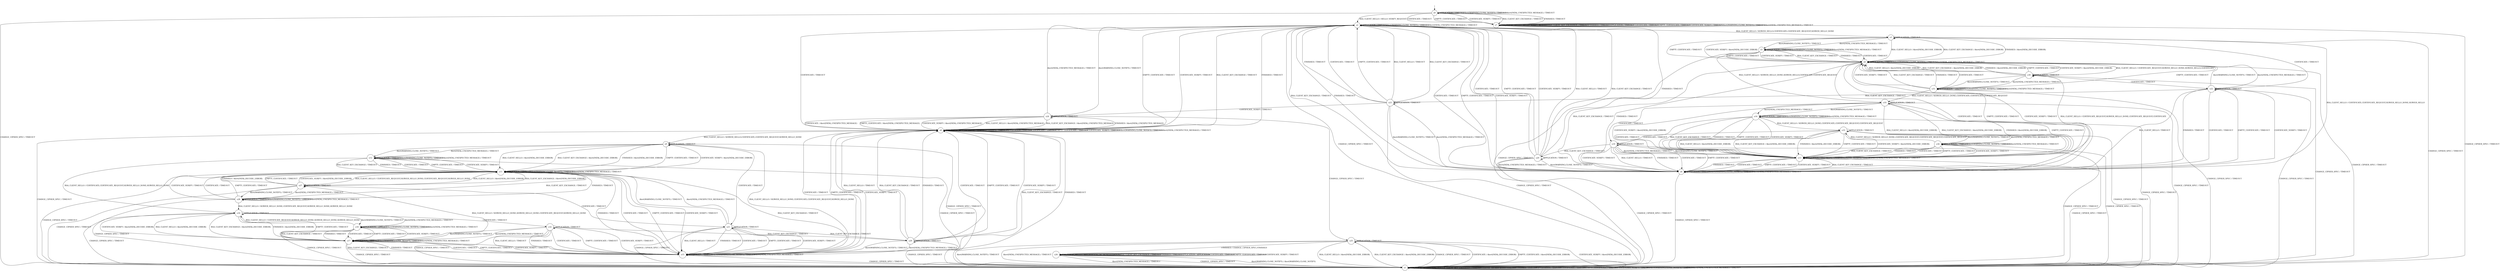 digraph g {
__start0 [label="" shape="none"];

	s0 [shape="circle" label="s0"];
	s1 [shape="circle" label="s1"];
	s2 [shape="circle" label="s2"];
	s3 [shape="circle" label="s3"];
	s4 [shape="circle" label="s4"];
	s5 [shape="circle" label="s5"];
	s6 [shape="circle" label="s6"];
	s7 [shape="circle" label="s7"];
	s8 [shape="circle" label="s8"];
	s9 [shape="circle" label="s9"];
	s10 [shape="circle" label="s10"];
	s11 [shape="circle" label="s11"];
	s12 [shape="circle" label="s12"];
	s13 [shape="circle" label="s13"];
	s14 [shape="circle" label="s14"];
	s15 [shape="circle" label="s15"];
	s16 [shape="circle" label="s16"];
	s17 [shape="circle" label="s17"];
	s18 [shape="circle" label="s18"];
	s19 [shape="circle" label="s19"];
	s20 [shape="circle" label="s20"];
	s21 [shape="circle" label="s21"];
	s22 [shape="circle" label="s22"];
	s23 [shape="circle" label="s23"];
	s24 [shape="circle" label="s24"];
	s25 [shape="circle" label="s25"];
	s26 [shape="circle" label="s26"];
	s27 [shape="circle" label="s27"];
	s28 [shape="circle" label="s28"];
	s29 [shape="circle" label="s29"];
	s30 [shape="circle" label="s30"];
	s31 [shape="circle" label="s31"];
	s32 [shape="circle" label="s32"];
	s33 [shape="circle" label="s33"];
	s34 [shape="circle" label="s34"];
	s0 -> s2 [label="RSA_CLIENT_HELLO / HELLO_VERIFY_REQUEST"];
	s0 -> s7 [label="RSA_CLIENT_KEY_EXCHANGE / TIMEOUT"];
	s0 -> s1 [label="CHANGE_CIPHER_SPEC / TIMEOUT"];
	s0 -> s7 [label="FINISHED / TIMEOUT"];
	s0 -> s0 [label="APPLICATION / TIMEOUT"];
	s0 -> s7 [label="CERTIFICATE / TIMEOUT"];
	s0 -> s7 [label="EMPTY_CERTIFICATE / TIMEOUT"];
	s0 -> s7 [label="CERTIFICATE_VERIFY / TIMEOUT"];
	s0 -> s0 [label="Alert(WARNING,CLOSE_NOTIFY) / TIMEOUT"];
	s0 -> s0 [label="Alert(FATAL,UNEXPECTED_MESSAGE) / TIMEOUT"];
	s1 -> s1 [label="RSA_CLIENT_HELLO / TIMEOUT"];
	s1 -> s1 [label="RSA_CLIENT_KEY_EXCHANGE / TIMEOUT"];
	s1 -> s1 [label="CHANGE_CIPHER_SPEC / TIMEOUT"];
	s1 -> s1 [label="FINISHED / TIMEOUT"];
	s1 -> s1 [label="APPLICATION / TIMEOUT"];
	s1 -> s1 [label="CERTIFICATE / TIMEOUT"];
	s1 -> s1 [label="EMPTY_CERTIFICATE / TIMEOUT"];
	s1 -> s1 [label="CERTIFICATE_VERIFY / TIMEOUT"];
	s1 -> s1 [label="Alert(WARNING,CLOSE_NOTIFY) / TIMEOUT"];
	s1 -> s1 [label="Alert(FATAL,UNEXPECTED_MESSAGE) / TIMEOUT"];
	s2 -> s3 [label="RSA_CLIENT_HELLO / SERVER_HELLO,CERTIFICATE,CERTIFICATE_REQUEST,SERVER_HELLO_DONE"];
	s2 -> s8 [label="RSA_CLIENT_KEY_EXCHANGE / TIMEOUT"];
	s2 -> s1 [label="CHANGE_CIPHER_SPEC / TIMEOUT"];
	s2 -> s8 [label="FINISHED / TIMEOUT"];
	s2 -> s2 [label="APPLICATION / TIMEOUT"];
	s2 -> s8 [label="CERTIFICATE / TIMEOUT"];
	s2 -> s8 [label="EMPTY_CERTIFICATE / TIMEOUT"];
	s2 -> s8 [label="CERTIFICATE_VERIFY / TIMEOUT"];
	s2 -> s2 [label="Alert(WARNING,CLOSE_NOTIFY) / TIMEOUT"];
	s2 -> s2 [label="Alert(FATAL,UNEXPECTED_MESSAGE) / TIMEOUT"];
	s3 -> s4 [label="RSA_CLIENT_HELLO / Alert(FATAL,DECODE_ERROR)"];
	s3 -> s4 [label="RSA_CLIENT_KEY_EXCHANGE / Alert(FATAL,DECODE_ERROR)"];
	s3 -> s1 [label="CHANGE_CIPHER_SPEC / TIMEOUT"];
	s3 -> s4 [label="FINISHED / Alert(FATAL,DECODE_ERROR)"];
	s3 -> s3 [label="APPLICATION / TIMEOUT"];
	s3 -> s22 [label="CERTIFICATE / TIMEOUT"];
	s3 -> s4 [label="EMPTY_CERTIFICATE / TIMEOUT"];
	s3 -> s4 [label="CERTIFICATE_VERIFY / Alert(FATAL,DECODE_ERROR)"];
	s3 -> s5 [label="Alert(WARNING,CLOSE_NOTIFY) / TIMEOUT"];
	s3 -> s5 [label="Alert(FATAL,UNEXPECTED_MESSAGE) / TIMEOUT"];
	s4 -> s30 [label="RSA_CLIENT_HELLO / CERTIFICATE_REQUEST,SERVER_HELLO_DONE,SERVER_HELLO,CERTIFICATE"];
	s4 -> s6 [label="RSA_CLIENT_KEY_EXCHANGE / TIMEOUT"];
	s4 -> s1 [label="CHANGE_CIPHER_SPEC / TIMEOUT"];
	s4 -> s6 [label="FINISHED / TIMEOUT"];
	s4 -> s4 [label="APPLICATION / TIMEOUT"];
	s4 -> s6 [label="CERTIFICATE / TIMEOUT"];
	s4 -> s6 [label="EMPTY_CERTIFICATE / TIMEOUT"];
	s4 -> s6 [label="CERTIFICATE_VERIFY / TIMEOUT"];
	s4 -> s4 [label="Alert(WARNING,CLOSE_NOTIFY) / TIMEOUT"];
	s4 -> s4 [label="Alert(FATAL,UNEXPECTED_MESSAGE) / TIMEOUT"];
	s5 -> s10 [label="RSA_CLIENT_HELLO / SERVER_HELLO_DONE,SERVER_HELLO,CERTIFICATE,CERTIFICATE_REQUEST"];
	s5 -> s4 [label="RSA_CLIENT_KEY_EXCHANGE / TIMEOUT"];
	s5 -> s1 [label="CHANGE_CIPHER_SPEC / TIMEOUT"];
	s5 -> s4 [label="FINISHED / TIMEOUT"];
	s5 -> s5 [label="APPLICATION / TIMEOUT"];
	s5 -> s4 [label="CERTIFICATE / TIMEOUT"];
	s5 -> s4 [label="EMPTY_CERTIFICATE / TIMEOUT"];
	s5 -> s4 [label="CERTIFICATE_VERIFY / TIMEOUT"];
	s5 -> s5 [label="Alert(WARNING,CLOSE_NOTIFY) / TIMEOUT"];
	s5 -> s5 [label="Alert(FATAL,UNEXPECTED_MESSAGE) / TIMEOUT"];
	s6 -> s3 [label="RSA_CLIENT_HELLO / CERTIFICATE,CERTIFICATE_REQUEST,SERVER_HELLO_DONE,SERVER_HELLO"];
	s6 -> s2 [label="RSA_CLIENT_KEY_EXCHANGE / TIMEOUT"];
	s6 -> s1 [label="CHANGE_CIPHER_SPEC / TIMEOUT"];
	s6 -> s2 [label="FINISHED / TIMEOUT"];
	s6 -> s6 [label="APPLICATION / TIMEOUT"];
	s6 -> s2 [label="CERTIFICATE / TIMEOUT"];
	s6 -> s2 [label="EMPTY_CERTIFICATE / TIMEOUT"];
	s6 -> s2 [label="CERTIFICATE_VERIFY / TIMEOUT"];
	s6 -> s6 [label="Alert(WARNING,CLOSE_NOTIFY) / TIMEOUT"];
	s6 -> s6 [label="Alert(FATAL,UNEXPECTED_MESSAGE) / TIMEOUT"];
	s7 -> s7 [label="RSA_CLIENT_HELLO / HELLO_VERIFY_REQUEST"];
	s7 -> s7 [label="RSA_CLIENT_KEY_EXCHANGE / TIMEOUT"];
	s7 -> s1 [label="CHANGE_CIPHER_SPEC / TIMEOUT"];
	s7 -> s7 [label="FINISHED / TIMEOUT"];
	s7 -> s7 [label="APPLICATION / TIMEOUT"];
	s7 -> s7 [label="CERTIFICATE / TIMEOUT"];
	s7 -> s7 [label="EMPTY_CERTIFICATE / TIMEOUT"];
	s7 -> s7 [label="CERTIFICATE_VERIFY / TIMEOUT"];
	s7 -> s7 [label="Alert(WARNING,CLOSE_NOTIFY) / TIMEOUT"];
	s7 -> s7 [label="Alert(FATAL,UNEXPECTED_MESSAGE) / TIMEOUT"];
	s8 -> s9 [label="RSA_CLIENT_HELLO / SERVER_HELLO,CERTIFICATE,CERTIFICATE_REQUEST,SERVER_HELLO_DONE"];
	s8 -> s8 [label="RSA_CLIENT_KEY_EXCHANGE / TIMEOUT"];
	s8 -> s1 [label="CHANGE_CIPHER_SPEC / TIMEOUT"];
	s8 -> s8 [label="FINISHED / TIMEOUT"];
	s8 -> s8 [label="APPLICATION / TIMEOUT"];
	s8 -> s8 [label="CERTIFICATE / TIMEOUT"];
	s8 -> s8 [label="EMPTY_CERTIFICATE / TIMEOUT"];
	s8 -> s8 [label="CERTIFICATE_VERIFY / TIMEOUT"];
	s8 -> s8 [label="Alert(WARNING,CLOSE_NOTIFY) / TIMEOUT"];
	s8 -> s8 [label="Alert(FATAL,UNEXPECTED_MESSAGE) / TIMEOUT"];
	s9 -> s11 [label="RSA_CLIENT_HELLO / Alert(FATAL,DECODE_ERROR)"];
	s9 -> s11 [label="RSA_CLIENT_KEY_EXCHANGE / Alert(FATAL,DECODE_ERROR)"];
	s9 -> s1 [label="CHANGE_CIPHER_SPEC / TIMEOUT"];
	s9 -> s11 [label="FINISHED / Alert(FATAL,DECODE_ERROR)"];
	s9 -> s9 [label="APPLICATION / TIMEOUT"];
	s9 -> s21 [label="CERTIFICATE / TIMEOUT"];
	s9 -> s11 [label="EMPTY_CERTIFICATE / TIMEOUT"];
	s9 -> s11 [label="CERTIFICATE_VERIFY / Alert(FATAL,DECODE_ERROR)"];
	s9 -> s12 [label="Alert(WARNING,CLOSE_NOTIFY) / TIMEOUT"];
	s9 -> s12 [label="Alert(FATAL,UNEXPECTED_MESSAGE) / TIMEOUT"];
	s10 -> s13 [label="RSA_CLIENT_HELLO / Alert(FATAL,DECODE_ERROR)"];
	s10 -> s13 [label="RSA_CLIENT_KEY_EXCHANGE / Alert(FATAL,DECODE_ERROR)"];
	s10 -> s1 [label="CHANGE_CIPHER_SPEC / TIMEOUT"];
	s10 -> s13 [label="FINISHED / Alert(FATAL,DECODE_ERROR)"];
	s10 -> s10 [label="APPLICATION / TIMEOUT"];
	s10 -> s19 [label="CERTIFICATE / TIMEOUT"];
	s10 -> s13 [label="EMPTY_CERTIFICATE / TIMEOUT"];
	s10 -> s13 [label="CERTIFICATE_VERIFY / Alert(FATAL,DECODE_ERROR)"];
	s10 -> s14 [label="Alert(WARNING,CLOSE_NOTIFY) / TIMEOUT"];
	s10 -> s14 [label="Alert(FATAL,UNEXPECTED_MESSAGE) / TIMEOUT"];
	s11 -> s27 [label="RSA_CLIENT_HELLO / CERTIFICATE_REQUEST,SERVER_HELLO_DONE,CERTIFICATE_REQUEST,SERVER_HELLO_DONE"];
	s11 -> s15 [label="RSA_CLIENT_KEY_EXCHANGE / TIMEOUT"];
	s11 -> s1 [label="CHANGE_CIPHER_SPEC / TIMEOUT"];
	s11 -> s15 [label="FINISHED / TIMEOUT"];
	s11 -> s11 [label="APPLICATION / TIMEOUT"];
	s11 -> s15 [label="CERTIFICATE / TIMEOUT"];
	s11 -> s15 [label="EMPTY_CERTIFICATE / TIMEOUT"];
	s11 -> s15 [label="CERTIFICATE_VERIFY / TIMEOUT"];
	s11 -> s11 [label="Alert(WARNING,CLOSE_NOTIFY) / TIMEOUT"];
	s11 -> s11 [label="Alert(FATAL,UNEXPECTED_MESSAGE) / TIMEOUT"];
	s12 -> s16 [label="RSA_CLIENT_HELLO / CERTIFICATE,CERTIFICATE_REQUEST,SERVER_HELLO_DONE,SERVER_HELLO_DONE"];
	s12 -> s11 [label="RSA_CLIENT_KEY_EXCHANGE / TIMEOUT"];
	s12 -> s1 [label="CHANGE_CIPHER_SPEC / TIMEOUT"];
	s12 -> s11 [label="FINISHED / TIMEOUT"];
	s12 -> s12 [label="APPLICATION / TIMEOUT"];
	s12 -> s11 [label="CERTIFICATE / TIMEOUT"];
	s12 -> s11 [label="EMPTY_CERTIFICATE / TIMEOUT"];
	s12 -> s11 [label="CERTIFICATE_VERIFY / TIMEOUT"];
	s12 -> s12 [label="Alert(WARNING,CLOSE_NOTIFY) / TIMEOUT"];
	s12 -> s12 [label="Alert(FATAL,UNEXPECTED_MESSAGE) / TIMEOUT"];
	s13 -> s30 [label="RSA_CLIENT_HELLO / CERTIFICATE_REQUEST,SERVER_HELLO_DONE,CERTIFICATE_REQUEST,CERTIFICATE"];
	s13 -> s6 [label="RSA_CLIENT_KEY_EXCHANGE / TIMEOUT"];
	s13 -> s1 [label="CHANGE_CIPHER_SPEC / TIMEOUT"];
	s13 -> s6 [label="FINISHED / TIMEOUT"];
	s13 -> s13 [label="APPLICATION / TIMEOUT"];
	s13 -> s6 [label="CERTIFICATE / TIMEOUT"];
	s13 -> s6 [label="EMPTY_CERTIFICATE / TIMEOUT"];
	s13 -> s6 [label="CERTIFICATE_VERIFY / TIMEOUT"];
	s13 -> s13 [label="Alert(WARNING,CLOSE_NOTIFY) / TIMEOUT"];
	s13 -> s13 [label="Alert(FATAL,UNEXPECTED_MESSAGE) / TIMEOUT"];
	s14 -> s33 [label="RSA_CLIENT_HELLO / SERVER_HELLO_DONE,CERTIFICATE,CERTIFICATE_REQUEST,CERTIFICATE_REQUEST"];
	s14 -> s13 [label="RSA_CLIENT_KEY_EXCHANGE / TIMEOUT"];
	s14 -> s1 [label="CHANGE_CIPHER_SPEC / TIMEOUT"];
	s14 -> s13 [label="FINISHED / TIMEOUT"];
	s14 -> s14 [label="APPLICATION / TIMEOUT"];
	s14 -> s13 [label="CERTIFICATE / TIMEOUT"];
	s14 -> s13 [label="EMPTY_CERTIFICATE / TIMEOUT"];
	s14 -> s13 [label="CERTIFICATE_VERIFY / TIMEOUT"];
	s14 -> s14 [label="Alert(WARNING,CLOSE_NOTIFY) / TIMEOUT"];
	s14 -> s14 [label="Alert(FATAL,UNEXPECTED_MESSAGE) / TIMEOUT"];
	s15 -> s9 [label="RSA_CLIENT_HELLO / SERVER_HELLO_DONE,CERTIFICATE,CERTIFICATE_REQUEST,SERVER_HELLO_DONE"];
	s15 -> s8 [label="RSA_CLIENT_KEY_EXCHANGE / TIMEOUT"];
	s15 -> s1 [label="CHANGE_CIPHER_SPEC / TIMEOUT"];
	s15 -> s8 [label="FINISHED / TIMEOUT"];
	s15 -> s15 [label="APPLICATION / TIMEOUT"];
	s15 -> s8 [label="CERTIFICATE / TIMEOUT"];
	s15 -> s8 [label="EMPTY_CERTIFICATE / TIMEOUT"];
	s15 -> s8 [label="CERTIFICATE_VERIFY / TIMEOUT"];
	s15 -> s15 [label="Alert(WARNING,CLOSE_NOTIFY) / TIMEOUT"];
	s15 -> s15 [label="Alert(FATAL,UNEXPECTED_MESSAGE) / TIMEOUT"];
	s16 -> s17 [label="RSA_CLIENT_HELLO / Alert(FATAL,DECODE_ERROR)"];
	s16 -> s17 [label="RSA_CLIENT_KEY_EXCHANGE / Alert(FATAL,DECODE_ERROR)"];
	s16 -> s1 [label="CHANGE_CIPHER_SPEC / TIMEOUT"];
	s16 -> s17 [label="FINISHED / Alert(FATAL,DECODE_ERROR)"];
	s16 -> s16 [label="APPLICATION / TIMEOUT"];
	s16 -> s32 [label="CERTIFICATE / TIMEOUT"];
	s16 -> s17 [label="EMPTY_CERTIFICATE / TIMEOUT"];
	s16 -> s17 [label="CERTIFICATE_VERIFY / Alert(FATAL,DECODE_ERROR)"];
	s16 -> s18 [label="Alert(WARNING,CLOSE_NOTIFY) / TIMEOUT"];
	s16 -> s18 [label="Alert(FATAL,UNEXPECTED_MESSAGE) / TIMEOUT"];
	s17 -> s27 [label="RSA_CLIENT_HELLO / SERVER_HELLO_DONE,SERVER_HELLO_DONE,CERTIFICATE_REQUEST,SERVER_HELLO_DONE"];
	s17 -> s15 [label="RSA_CLIENT_KEY_EXCHANGE / TIMEOUT"];
	s17 -> s1 [label="CHANGE_CIPHER_SPEC / TIMEOUT"];
	s17 -> s15 [label="FINISHED / TIMEOUT"];
	s17 -> s17 [label="APPLICATION / TIMEOUT"];
	s17 -> s15 [label="CERTIFICATE / TIMEOUT"];
	s17 -> s15 [label="EMPTY_CERTIFICATE / TIMEOUT"];
	s17 -> s15 [label="CERTIFICATE_VERIFY / TIMEOUT"];
	s17 -> s17 [label="Alert(WARNING,CLOSE_NOTIFY) / TIMEOUT"];
	s17 -> s17 [label="Alert(FATAL,UNEXPECTED_MESSAGE) / TIMEOUT"];
	s18 -> s16 [label="RSA_CLIENT_HELLO / CERTIFICATE_REQUEST,SERVER_HELLO_DONE,SERVER_HELLO_DONE,SERVER_HELLO_DONE"];
	s18 -> s17 [label="RSA_CLIENT_KEY_EXCHANGE / TIMEOUT"];
	s18 -> s1 [label="CHANGE_CIPHER_SPEC / TIMEOUT"];
	s18 -> s17 [label="FINISHED / TIMEOUT"];
	s18 -> s18 [label="APPLICATION / TIMEOUT"];
	s18 -> s17 [label="CERTIFICATE / TIMEOUT"];
	s18 -> s17 [label="EMPTY_CERTIFICATE / TIMEOUT"];
	s18 -> s17 [label="CERTIFICATE_VERIFY / TIMEOUT"];
	s18 -> s18 [label="Alert(WARNING,CLOSE_NOTIFY) / TIMEOUT"];
	s18 -> s18 [label="Alert(FATAL,UNEXPECTED_MESSAGE) / TIMEOUT"];
	s19 -> s6 [label="RSA_CLIENT_HELLO / TIMEOUT"];
	s19 -> s20 [label="RSA_CLIENT_KEY_EXCHANGE / TIMEOUT"];
	s19 -> s1 [label="CHANGE_CIPHER_SPEC / TIMEOUT"];
	s19 -> s6 [label="FINISHED / TIMEOUT"];
	s19 -> s19 [label="APPLICATION / TIMEOUT"];
	s19 -> s6 [label="CERTIFICATE / TIMEOUT"];
	s19 -> s6 [label="EMPTY_CERTIFICATE / TIMEOUT"];
	s19 -> s6 [label="CERTIFICATE_VERIFY / TIMEOUT"];
	s19 -> s13 [label="Alert(WARNING,CLOSE_NOTIFY) / TIMEOUT"];
	s19 -> s13 [label="Alert(FATAL,UNEXPECTED_MESSAGE) / TIMEOUT"];
	s20 -> s2 [label="RSA_CLIENT_HELLO / TIMEOUT"];
	s20 -> s2 [label="RSA_CLIENT_KEY_EXCHANGE / TIMEOUT"];
	s20 -> s1 [label="CHANGE_CIPHER_SPEC / TIMEOUT"];
	s20 -> s2 [label="FINISHED / TIMEOUT"];
	s20 -> s20 [label="APPLICATION / TIMEOUT"];
	s20 -> s2 [label="CERTIFICATE / TIMEOUT"];
	s20 -> s2 [label="EMPTY_CERTIFICATE / TIMEOUT"];
	s20 -> s2 [label="CERTIFICATE_VERIFY / TIMEOUT"];
	s20 -> s6 [label="Alert(WARNING,CLOSE_NOTIFY) / TIMEOUT"];
	s20 -> s6 [label="Alert(FATAL,UNEXPECTED_MESSAGE) / TIMEOUT"];
	s21 -> s15 [label="RSA_CLIENT_HELLO / TIMEOUT"];
	s21 -> s29 [label="RSA_CLIENT_KEY_EXCHANGE / TIMEOUT"];
	s21 -> s1 [label="CHANGE_CIPHER_SPEC / TIMEOUT"];
	s21 -> s15 [label="FINISHED / TIMEOUT"];
	s21 -> s21 [label="APPLICATION / TIMEOUT"];
	s21 -> s15 [label="CERTIFICATE / TIMEOUT"];
	s21 -> s15 [label="EMPTY_CERTIFICATE / TIMEOUT"];
	s21 -> s15 [label="CERTIFICATE_VERIFY / TIMEOUT"];
	s21 -> s11 [label="Alert(WARNING,CLOSE_NOTIFY) / TIMEOUT"];
	s21 -> s11 [label="Alert(FATAL,UNEXPECTED_MESSAGE) / TIMEOUT"];
	s22 -> s6 [label="RSA_CLIENT_HELLO / TIMEOUT"];
	s22 -> s23 [label="RSA_CLIENT_KEY_EXCHANGE / TIMEOUT"];
	s22 -> s1 [label="CHANGE_CIPHER_SPEC / TIMEOUT"];
	s22 -> s6 [label="FINISHED / TIMEOUT"];
	s22 -> s22 [label="APPLICATION / TIMEOUT"];
	s22 -> s6 [label="CERTIFICATE / TIMEOUT"];
	s22 -> s6 [label="EMPTY_CERTIFICATE / TIMEOUT"];
	s22 -> s6 [label="CERTIFICATE_VERIFY / TIMEOUT"];
	s22 -> s4 [label="Alert(WARNING,CLOSE_NOTIFY) / TIMEOUT"];
	s22 -> s4 [label="Alert(FATAL,UNEXPECTED_MESSAGE) / TIMEOUT"];
	s23 -> s2 [label="RSA_CLIENT_HELLO / TIMEOUT"];
	s23 -> s2 [label="RSA_CLIENT_KEY_EXCHANGE / TIMEOUT"];
	s23 -> s1 [label="CHANGE_CIPHER_SPEC / TIMEOUT"];
	s23 -> s2 [label="FINISHED / TIMEOUT"];
	s23 -> s23 [label="APPLICATION / TIMEOUT"];
	s23 -> s2 [label="CERTIFICATE / TIMEOUT"];
	s23 -> s2 [label="EMPTY_CERTIFICATE / TIMEOUT"];
	s23 -> s24 [label="CERTIFICATE_VERIFY / TIMEOUT"];
	s23 -> s6 [label="Alert(WARNING,CLOSE_NOTIFY) / TIMEOUT"];
	s23 -> s6 [label="Alert(FATAL,UNEXPECTED_MESSAGE) / TIMEOUT"];
	s24 -> s8 [label="RSA_CLIENT_HELLO / Alert(FATAL,UNEXPECTED_MESSAGE)"];
	s24 -> s8 [label="RSA_CLIENT_KEY_EXCHANGE / Alert(FATAL,UNEXPECTED_MESSAGE)"];
	s24 -> s25 [label="CHANGE_CIPHER_SPEC / TIMEOUT"];
	s24 -> s8 [label="FINISHED / Alert(FATAL,UNEXPECTED_MESSAGE)"];
	s24 -> s24 [label="APPLICATION / TIMEOUT"];
	s24 -> s8 [label="CERTIFICATE / Alert(FATAL,UNEXPECTED_MESSAGE)"];
	s24 -> s8 [label="EMPTY_CERTIFICATE / Alert(FATAL,UNEXPECTED_MESSAGE)"];
	s24 -> s8 [label="CERTIFICATE_VERIFY / Alert(FATAL,UNEXPECTED_MESSAGE)"];
	s24 -> s2 [label="Alert(WARNING,CLOSE_NOTIFY) / TIMEOUT"];
	s24 -> s2 [label="Alert(FATAL,UNEXPECTED_MESSAGE) / TIMEOUT"];
	s25 -> s1 [label="RSA_CLIENT_HELLO / Alert(FATAL,DECODE_ERROR)"];
	s25 -> s1 [label="RSA_CLIENT_KEY_EXCHANGE / Alert(FATAL,DECODE_ERROR)"];
	s25 -> s1 [label="CHANGE_CIPHER_SPEC / TIMEOUT"];
	s25 -> s26 [label="FINISHED / CHANGE_CIPHER_SPEC,FINISHED"];
	s25 -> s25 [label="APPLICATION / TIMEOUT"];
	s25 -> s1 [label="CERTIFICATE / Alert(FATAL,DECODE_ERROR)"];
	s25 -> s1 [label="EMPTY_CERTIFICATE / Alert(FATAL,DECODE_ERROR)"];
	s25 -> s1 [label="CERTIFICATE_VERIFY / Alert(FATAL,DECODE_ERROR)"];
	s25 -> s1 [label="Alert(WARNING,CLOSE_NOTIFY) / TIMEOUT"];
	s25 -> s1 [label="Alert(FATAL,UNEXPECTED_MESSAGE) / TIMEOUT"];
	s26 -> s26 [label="RSA_CLIENT_HELLO / Alert(WARNING,NO_RENEGOTIATION)"];
	s26 -> s26 [label="RSA_CLIENT_KEY_EXCHANGE / TIMEOUT"];
	s26 -> s1 [label="CHANGE_CIPHER_SPEC / TIMEOUT"];
	s26 -> s26 [label="FINISHED / TIMEOUT"];
	s26 -> s26 [label="APPLICATION / APPLICATION"];
	s26 -> s26 [label="CERTIFICATE / TIMEOUT"];
	s26 -> s26 [label="EMPTY_CERTIFICATE / TIMEOUT"];
	s26 -> s26 [label="CERTIFICATE_VERIFY / TIMEOUT"];
	s26 -> s1 [label="Alert(WARNING,CLOSE_NOTIFY) / Alert(WARNING,CLOSE_NOTIFY)"];
	s26 -> s1 [label="Alert(FATAL,UNEXPECTED_MESSAGE) / TIMEOUT"];
	s27 -> s11 [label="RSA_CLIENT_HELLO / Alert(FATAL,DECODE_ERROR)"];
	s27 -> s11 [label="RSA_CLIENT_KEY_EXCHANGE / Alert(FATAL,DECODE_ERROR)"];
	s27 -> s1 [label="CHANGE_CIPHER_SPEC / TIMEOUT"];
	s27 -> s11 [label="FINISHED / Alert(FATAL,DECODE_ERROR)"];
	s27 -> s27 [label="APPLICATION / TIMEOUT"];
	s27 -> s21 [label="CERTIFICATE / TIMEOUT"];
	s27 -> s11 [label="EMPTY_CERTIFICATE / TIMEOUT"];
	s27 -> s11 [label="CERTIFICATE_VERIFY / Alert(FATAL,DECODE_ERROR)"];
	s27 -> s28 [label="Alert(WARNING,CLOSE_NOTIFY) / TIMEOUT"];
	s27 -> s28 [label="Alert(FATAL,UNEXPECTED_MESSAGE) / TIMEOUT"];
	s28 -> s16 [label="RSA_CLIENT_HELLO / SERVER_HELLO_DONE,CERTIFICATE_REQUEST,SERVER_HELLO_DONE,SERVER_HELLO_DONE"];
	s28 -> s11 [label="RSA_CLIENT_KEY_EXCHANGE / TIMEOUT"];
	s28 -> s1 [label="CHANGE_CIPHER_SPEC / TIMEOUT"];
	s28 -> s11 [label="FINISHED / TIMEOUT"];
	s28 -> s28 [label="APPLICATION / TIMEOUT"];
	s28 -> s11 [label="CERTIFICATE / TIMEOUT"];
	s28 -> s11 [label="EMPTY_CERTIFICATE / TIMEOUT"];
	s28 -> s11 [label="CERTIFICATE_VERIFY / TIMEOUT"];
	s28 -> s28 [label="Alert(WARNING,CLOSE_NOTIFY) / TIMEOUT"];
	s28 -> s28 [label="Alert(FATAL,UNEXPECTED_MESSAGE) / TIMEOUT"];
	s29 -> s8 [label="RSA_CLIENT_HELLO / TIMEOUT"];
	s29 -> s8 [label="RSA_CLIENT_KEY_EXCHANGE / TIMEOUT"];
	s29 -> s1 [label="CHANGE_CIPHER_SPEC / TIMEOUT"];
	s29 -> s8 [label="FINISHED / TIMEOUT"];
	s29 -> s29 [label="APPLICATION / TIMEOUT"];
	s29 -> s8 [label="CERTIFICATE / TIMEOUT"];
	s29 -> s8 [label="EMPTY_CERTIFICATE / TIMEOUT"];
	s29 -> s8 [label="CERTIFICATE_VERIFY / TIMEOUT"];
	s29 -> s15 [label="Alert(WARNING,CLOSE_NOTIFY) / TIMEOUT"];
	s29 -> s15 [label="Alert(FATAL,UNEXPECTED_MESSAGE) / TIMEOUT"];
	s30 -> s4 [label="RSA_CLIENT_HELLO / Alert(FATAL,DECODE_ERROR)"];
	s30 -> s4 [label="RSA_CLIENT_KEY_EXCHANGE / Alert(FATAL,DECODE_ERROR)"];
	s30 -> s1 [label="CHANGE_CIPHER_SPEC / TIMEOUT"];
	s30 -> s4 [label="FINISHED / Alert(FATAL,DECODE_ERROR)"];
	s30 -> s30 [label="APPLICATION / TIMEOUT"];
	s30 -> s22 [label="CERTIFICATE / TIMEOUT"];
	s30 -> s4 [label="EMPTY_CERTIFICATE / TIMEOUT"];
	s30 -> s4 [label="CERTIFICATE_VERIFY / Alert(FATAL,DECODE_ERROR)"];
	s30 -> s31 [label="Alert(WARNING,CLOSE_NOTIFY) / TIMEOUT"];
	s30 -> s31 [label="Alert(FATAL,UNEXPECTED_MESSAGE) / TIMEOUT"];
	s31 -> s10 [label="RSA_CLIENT_HELLO / SERVER_HELLO_DONE,CERTIFICATE,CERTIFICATE,CERTIFICATE_REQUEST"];
	s31 -> s4 [label="RSA_CLIENT_KEY_EXCHANGE / TIMEOUT"];
	s31 -> s1 [label="CHANGE_CIPHER_SPEC / TIMEOUT"];
	s31 -> s4 [label="FINISHED / TIMEOUT"];
	s31 -> s31 [label="APPLICATION / TIMEOUT"];
	s31 -> s4 [label="CERTIFICATE / TIMEOUT"];
	s31 -> s4 [label="EMPTY_CERTIFICATE / TIMEOUT"];
	s31 -> s4 [label="CERTIFICATE_VERIFY / TIMEOUT"];
	s31 -> s31 [label="Alert(WARNING,CLOSE_NOTIFY) / TIMEOUT"];
	s31 -> s31 [label="Alert(FATAL,UNEXPECTED_MESSAGE) / TIMEOUT"];
	s32 -> s15 [label="RSA_CLIENT_HELLO / TIMEOUT"];
	s32 -> s29 [label="RSA_CLIENT_KEY_EXCHANGE / TIMEOUT"];
	s32 -> s1 [label="CHANGE_CIPHER_SPEC / TIMEOUT"];
	s32 -> s15 [label="FINISHED / TIMEOUT"];
	s32 -> s32 [label="APPLICATION / TIMEOUT"];
	s32 -> s15 [label="CERTIFICATE / TIMEOUT"];
	s32 -> s15 [label="EMPTY_CERTIFICATE / TIMEOUT"];
	s32 -> s15 [label="CERTIFICATE_VERIFY / TIMEOUT"];
	s32 -> s17 [label="Alert(WARNING,CLOSE_NOTIFY) / TIMEOUT"];
	s32 -> s17 [label="Alert(FATAL,UNEXPECTED_MESSAGE) / TIMEOUT"];
	s33 -> s13 [label="RSA_CLIENT_HELLO / Alert(FATAL,DECODE_ERROR)"];
	s33 -> s13 [label="RSA_CLIENT_KEY_EXCHANGE / Alert(FATAL,DECODE_ERROR)"];
	s33 -> s1 [label="CHANGE_CIPHER_SPEC / TIMEOUT"];
	s33 -> s13 [label="FINISHED / Alert(FATAL,DECODE_ERROR)"];
	s33 -> s33 [label="APPLICATION / TIMEOUT"];
	s33 -> s19 [label="CERTIFICATE / TIMEOUT"];
	s33 -> s13 [label="EMPTY_CERTIFICATE / TIMEOUT"];
	s33 -> s13 [label="CERTIFICATE_VERIFY / Alert(FATAL,DECODE_ERROR)"];
	s33 -> s34 [label="Alert(WARNING,CLOSE_NOTIFY) / TIMEOUT"];
	s33 -> s34 [label="Alert(FATAL,UNEXPECTED_MESSAGE) / TIMEOUT"];
	s34 -> s33 [label="RSA_CLIENT_HELLO / SERVER_HELLO_DONE,CERTIFICATE_REQUEST,CERTIFICATE_REQUEST,CERTIFICATE_REQUEST"];
	s34 -> s13 [label="RSA_CLIENT_KEY_EXCHANGE / TIMEOUT"];
	s34 -> s1 [label="CHANGE_CIPHER_SPEC / TIMEOUT"];
	s34 -> s13 [label="FINISHED / TIMEOUT"];
	s34 -> s34 [label="APPLICATION / TIMEOUT"];
	s34 -> s13 [label="CERTIFICATE / TIMEOUT"];
	s34 -> s13 [label="EMPTY_CERTIFICATE / TIMEOUT"];
	s34 -> s13 [label="CERTIFICATE_VERIFY / TIMEOUT"];
	s34 -> s34 [label="Alert(WARNING,CLOSE_NOTIFY) / TIMEOUT"];
	s34 -> s34 [label="Alert(FATAL,UNEXPECTED_MESSAGE) / TIMEOUT"];

__start0 -> s0;
}
